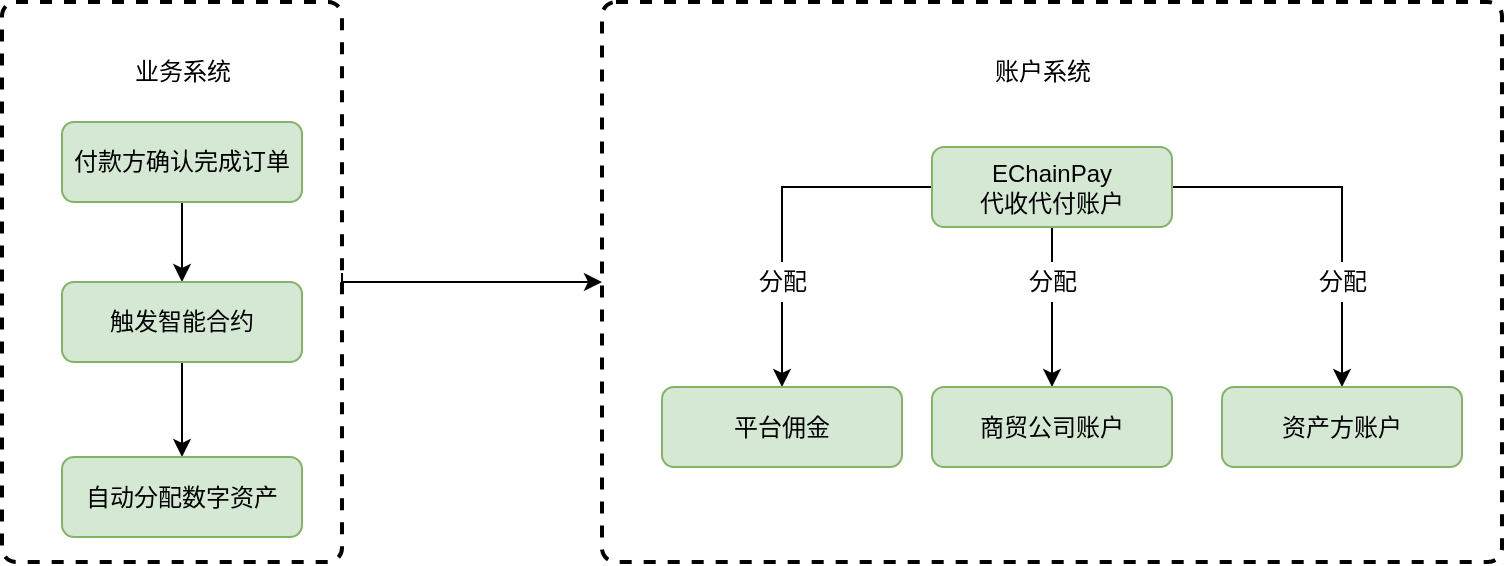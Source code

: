 <mxfile version="12.9.9" type="device"><diagram id="C5RBs43oDa-KdzZeNtuy" name="Page-1"><mxGraphModel dx="1086" dy="790" grid="1" gridSize="10" guides="1" tooltips="1" connect="1" arrows="1" fold="1" page="1" pageScale="1" pageWidth="827" pageHeight="1169" math="0" shadow="0"><root><mxCell id="WIyWlLk6GJQsqaUBKTNV-0"/><mxCell id="WIyWlLk6GJQsqaUBKTNV-1" parent="WIyWlLk6GJQsqaUBKTNV-0"/><mxCell id="FvY0iNNxFk8izTZk-5ul-44" value="" style="rounded=1;whiteSpace=wrap;html=1;absoluteArcSize=1;arcSize=14;strokeWidth=2;dashed=1;" vertex="1" parent="WIyWlLk6GJQsqaUBKTNV-1"><mxGeometry x="360" y="470" width="450" height="280" as="geometry"/></mxCell><mxCell id="FvY0iNNxFk8izTZk-5ul-45" value="账户系统" style="text;html=1;align=center;verticalAlign=middle;resizable=0;points=[];autosize=1;" vertex="1" parent="WIyWlLk6GJQsqaUBKTNV-1"><mxGeometry x="550" y="495" width="60" height="20" as="geometry"/></mxCell><mxCell id="FvY0iNNxFk8izTZk-5ul-75" value="" style="edgeStyle=orthogonalEdgeStyle;rounded=0;orthogonalLoop=1;jettySize=auto;html=1;" edge="1" parent="WIyWlLk6GJQsqaUBKTNV-1" source="FvY0iNNxFk8izTZk-5ul-49" target="FvY0iNNxFk8izTZk-5ul-74"><mxGeometry relative="1" as="geometry"/></mxCell><mxCell id="FvY0iNNxFk8izTZk-5ul-77" value="" style="edgeStyle=orthogonalEdgeStyle;rounded=0;orthogonalLoop=1;jettySize=auto;html=1;" edge="1" parent="WIyWlLk6GJQsqaUBKTNV-1" source="FvY0iNNxFk8izTZk-5ul-49" target="FvY0iNNxFk8izTZk-5ul-76"><mxGeometry relative="1" as="geometry"/></mxCell><mxCell id="FvY0iNNxFk8izTZk-5ul-79" value="" style="edgeStyle=orthogonalEdgeStyle;rounded=0;orthogonalLoop=1;jettySize=auto;html=1;" edge="1" parent="WIyWlLk6GJQsqaUBKTNV-1" source="FvY0iNNxFk8izTZk-5ul-49" target="FvY0iNNxFk8izTZk-5ul-78"><mxGeometry relative="1" as="geometry"/></mxCell><mxCell id="FvY0iNNxFk8izTZk-5ul-49" value="EChainPay&lt;br&gt;代收代付账户" style="rounded=1;whiteSpace=wrap;html=1;fontSize=12;glass=0;strokeWidth=1;shadow=0;fillColor=#d5e8d4;strokeColor=#82b366;" vertex="1" parent="WIyWlLk6GJQsqaUBKTNV-1"><mxGeometry x="525" y="542.5" width="120" height="40" as="geometry"/></mxCell><mxCell id="FvY0iNNxFk8izTZk-5ul-78" value="资产方账户" style="rounded=1;whiteSpace=wrap;html=1;fontSize=12;glass=0;strokeWidth=1;shadow=0;fillColor=#d5e8d4;strokeColor=#82b366;" vertex="1" parent="WIyWlLk6GJQsqaUBKTNV-1"><mxGeometry x="670" y="662.5" width="120" height="40" as="geometry"/></mxCell><mxCell id="FvY0iNNxFk8izTZk-5ul-76" value="商贸公司账户" style="rounded=1;whiteSpace=wrap;html=1;fontSize=12;glass=0;strokeWidth=1;shadow=0;fillColor=#d5e8d4;strokeColor=#82b366;" vertex="1" parent="WIyWlLk6GJQsqaUBKTNV-1"><mxGeometry x="525" y="662.5" width="120" height="40" as="geometry"/></mxCell><mxCell id="FvY0iNNxFk8izTZk-5ul-74" value="平台佣金" style="rounded=1;whiteSpace=wrap;html=1;fontSize=12;glass=0;strokeWidth=1;shadow=0;fillColor=#d5e8d4;strokeColor=#82b366;" vertex="1" parent="WIyWlLk6GJQsqaUBKTNV-1"><mxGeometry x="390" y="662.5" width="120" height="40" as="geometry"/></mxCell><mxCell id="FvY0iNNxFk8izTZk-5ul-56" value="" style="rounded=1;whiteSpace=wrap;html=1;absoluteArcSize=1;arcSize=14;strokeWidth=2;dashed=1;" vertex="1" parent="WIyWlLk6GJQsqaUBKTNV-1"><mxGeometry x="60" y="470" width="170" height="280" as="geometry"/></mxCell><mxCell id="FvY0iNNxFk8izTZk-5ul-57" value="业务系统" style="text;html=1;align=center;verticalAlign=middle;resizable=0;points=[];autosize=1;" vertex="1" parent="WIyWlLk6GJQsqaUBKTNV-1"><mxGeometry x="120" y="495" width="60" height="20" as="geometry"/></mxCell><mxCell id="FvY0iNNxFk8izTZk-5ul-69" value="" style="edgeStyle=orthogonalEdgeStyle;rounded=0;orthogonalLoop=1;jettySize=auto;html=1;" edge="1" parent="WIyWlLk6GJQsqaUBKTNV-1" source="FvY0iNNxFk8izTZk-5ul-59" target="FvY0iNNxFk8izTZk-5ul-68"><mxGeometry relative="1" as="geometry"/></mxCell><mxCell id="FvY0iNNxFk8izTZk-5ul-59" value="付款方确认完成订单" style="rounded=1;whiteSpace=wrap;html=1;fontSize=12;glass=0;strokeWidth=1;shadow=0;fillColor=#d5e8d4;strokeColor=#82b366;" vertex="1" parent="WIyWlLk6GJQsqaUBKTNV-1"><mxGeometry x="90" y="530" width="120" height="40" as="geometry"/></mxCell><mxCell id="FvY0iNNxFk8izTZk-5ul-71" value="" style="edgeStyle=orthogonalEdgeStyle;rounded=0;orthogonalLoop=1;jettySize=auto;html=1;" edge="1" parent="WIyWlLk6GJQsqaUBKTNV-1" source="FvY0iNNxFk8izTZk-5ul-68" target="FvY0iNNxFk8izTZk-5ul-70"><mxGeometry relative="1" as="geometry"/></mxCell><mxCell id="FvY0iNNxFk8izTZk-5ul-68" value="触发智能合约" style="rounded=1;whiteSpace=wrap;html=1;fontSize=12;glass=0;strokeWidth=1;shadow=0;fillColor=#d5e8d4;strokeColor=#82b366;" vertex="1" parent="WIyWlLk6GJQsqaUBKTNV-1"><mxGeometry x="90" y="610" width="120" height="40" as="geometry"/></mxCell><mxCell id="FvY0iNNxFk8izTZk-5ul-73" value="" style="edgeStyle=orthogonalEdgeStyle;rounded=0;orthogonalLoop=1;jettySize=auto;html=1;exitX=1;exitY=0.484;exitDx=0;exitDy=0;exitPerimeter=0;entryX=0;entryY=0.5;entryDx=0;entryDy=0;" edge="1" parent="WIyWlLk6GJQsqaUBKTNV-1" source="FvY0iNNxFk8izTZk-5ul-56" target="FvY0iNNxFk8izTZk-5ul-44"><mxGeometry relative="1" as="geometry"><mxPoint x="340" y="660" as="sourcePoint"/><mxPoint x="360" y="650" as="targetPoint"/><Array as="points"><mxPoint x="230" y="610"/></Array></mxGeometry></mxCell><mxCell id="FvY0iNNxFk8izTZk-5ul-70" value="自动分配数字资产" style="rounded=1;whiteSpace=wrap;html=1;fontSize=12;glass=0;strokeWidth=1;shadow=0;fillColor=#d5e8d4;strokeColor=#82b366;" vertex="1" parent="WIyWlLk6GJQsqaUBKTNV-1"><mxGeometry x="90" y="697.5" width="120" height="40" as="geometry"/></mxCell><mxCell id="FvY0iNNxFk8izTZk-5ul-80" value="分配" style="text;html=1;align=center;verticalAlign=middle;resizable=0;points=[];autosize=1;fillColor=#FFFFFF;" vertex="1" parent="WIyWlLk6GJQsqaUBKTNV-1"><mxGeometry x="565" y="600" width="40" height="20" as="geometry"/></mxCell><mxCell id="FvY0iNNxFk8izTZk-5ul-82" value="分配" style="text;html=1;align=center;verticalAlign=middle;resizable=0;points=[];autosize=1;fillColor=#FFFFFF;" vertex="1" parent="WIyWlLk6GJQsqaUBKTNV-1"><mxGeometry x="710" y="600" width="40" height="20" as="geometry"/></mxCell><mxCell id="FvY0iNNxFk8izTZk-5ul-83" value="分配" style="text;html=1;align=center;verticalAlign=middle;resizable=0;points=[];autosize=1;fillColor=#FFFFFF;" vertex="1" parent="WIyWlLk6GJQsqaUBKTNV-1"><mxGeometry x="430" y="600" width="40" height="20" as="geometry"/></mxCell></root></mxGraphModel></diagram></mxfile>